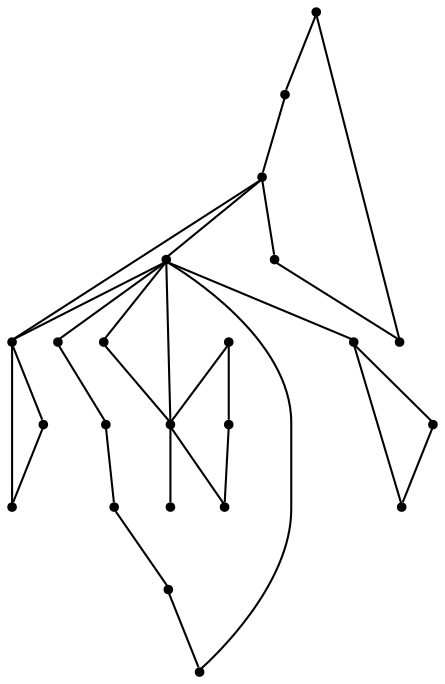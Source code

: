 graph {
  node [shape=point,comment="{\"directed\":false,\"doi\":\"10.1007/978-3-662-45803-7_11\",\"figure\":\"8\"}"]

  v0 [pos="1135.0057225102182,694.3861675430992"]
  v1 [pos="1065.955951488594,763.4223098351691"]
  v2 [pos="1100.4808369994062,625.2874314370911"]
  v3 [pos="1100.4808369994062,832.4584521272392"]
  v4 [pos="1065.9559514885943,970.5307367113792"]
  v5 [pos="996.9062440911277,728.9043659123332"]
  v6 [pos="996.9062440911277,866.9766504964733"]
  v7 [pos="996.9062440911277,625.2874314370911"]
  v8 [pos="893.2689813878328,832.4584521272392"]
  v9 [pos="962.3812949561584,901.4945944193092"]
  v10 [pos="927.8564094453465,1005.0489350806133"]
  v11 [pos="858.7440958770209,1005.0489350806133"]
  v12 [pos="893.2689813878328,728.9043659123332"]
  v13 [pos="789.694324855397,659.8056298063252"]
  v14 [pos="789.6943248553971,728.9043659123332"]
  v15 [pos="858.7440958770209,590.7694875142552"]
  v16 [pos="789.6943248553971,936.0127927885433"]
  v17 [pos="824.2192103662089,866.9766504964733"]
  v18 [pos="720.644553833773,797.9405082044033"]
  v19 [pos="755.169439344585,901.4945944193092"]
  v20 [pos="651.5947828121492,936.0127927885433"]
  v21 [pos="651.5947828121492,832.4584521272392"]
  v22 [pos="686.1196683229612,694.3861675430992"]

  v0 -- v1 [id="-1",pos="1135.0057225102182,694.3861675430992 1065.955951488594,763.4223098351691 1065.955951488594,763.4223098351691 1065.955951488594,763.4223098351691"]
  v20 -- v21 [id="-2",pos="651.5947828121492,936.0127927885433 651.5947828121492,832.4584521272392 651.5947828121492,832.4584521272392 651.5947828121492,832.4584521272392"]
  v18 -- v22 [id="-3",pos="720.644553833773,797.9405082044033 686.1196683229612,694.3861675430992 686.1196683229612,694.3861675430992 686.1196683229612,694.3861675430992"]
  v18 -- v8 [id="-4",pos="720.644553833773,797.9405082044033 893.2689813878328,832.4584521272392 893.2689813878328,832.4584521272392 893.2689813878328,832.4584521272392"]
  v18 -- v21 [id="-5",pos="720.644553833773,797.9405082044033 651.5947828121492,832.4584521272392 651.5947828121492,832.4584521272392 651.5947828121492,832.4584521272392"]
  v19 -- v20 [id="-6",pos="755.169439344585,901.4945944193092 651.5947828121492,936.0127927885433 651.5947828121492,936.0127927885433 651.5947828121492,936.0127927885433"]
  v19 -- v18 [id="-7",pos="755.169439344585,901.4945944193092 720.644553833773,797.9405082044033 720.644553833773,797.9405082044033 720.644553833773,797.9405082044033"]
  v16 -- v17 [id="-8",pos="789.6943248553971,936.0127927885433 824.2192103662089,866.9766504964733 824.2192103662089,866.9766504964733 824.2192103662089,866.9766504964733"]
  v14 -- v18 [id="-9",pos="789.6943248553971,728.9043659123332 720.644553833773,797.9405082044033 720.644553833773,797.9405082044033 720.644553833773,797.9405082044033"]
  v13 -- v15 [id="-10",pos="789.694324855397,659.8056298063252 858.7440958770209,590.7694875142552 858.7440958770209,590.7694875142552 858.7440958770209,590.7694875142552"]
  v17 -- v8 [id="-11",pos="824.2192103662089,866.9766504964733 893.2689813878328,832.4584521272392 893.2689813878328,832.4584521272392 893.2689813878328,832.4584521272392"]
  v11 -- v16 [id="-12",pos="858.7440958770209,1005.0489350806133 789.6943248553971,936.0127927885433 789.6943248553971,936.0127927885433 789.6943248553971,936.0127927885433"]
  v15 -- v12 [id="-13",pos="858.7440958770209,590.7694875142552 893.2689813878328,728.9043659123332 893.2689813878328,728.9043659123332 893.2689813878328,728.9043659123332"]
  v8 -- v6 [id="-14",pos="893.2689813878328,832.4584521272392 996.9062440911277,866.9766504964733 996.9062440911277,866.9766504964733 996.9062440911277,866.9766504964733"]
  v8 -- v14 [id="-15",pos="893.2689813878328,832.4584521272392 789.6943248553971,728.9043659123332 789.6943248553971,728.9043659123332 789.6943248553971,728.9043659123332"]
  v8 -- v12 [id="-16",pos="893.2689813878328,832.4584521272392 893.2689813878328,728.9043659123332 893.2689813878328,728.9043659123332 893.2689813878328,728.9043659123332"]
  v8 -- v9 [id="-17",pos="893.2689813878328,832.4584521272392 962.3812949561584,901.4945944193092 962.3812949561584,901.4945944193092 962.3812949561584,901.4945944193092"]
  v12 -- v13 [id="-18",pos="893.2689813878328,728.9043659123332 789.694324855397,659.8056298063252 789.694324855397,659.8056298063252 789.694324855397,659.8056298063252"]
  v12 -- v5 [id="-19",pos="893.2689813878328,728.9043659123332 996.9062440911277,728.9043659123332 996.9062440911277,728.9043659123332 996.9062440911277,728.9043659123332"]
  v10 -- v11 [id="-20",pos="927.8564094453465,1005.0489350806133 858.7440958770209,1005.0489350806133 858.7440958770209,1005.0489350806133 858.7440958770209,1005.0489350806133"]
  v9 -- v10 [id="-21",pos="962.3812949561584,901.4945944193092 927.8564094453465,1005.0489350806133 927.8564094453465,1005.0489350806133 927.8564094453465,1005.0489350806133"]
  v6 -- v3 [id="-22",pos="996.9062440911277,866.9766504964733 1100.4808369994062,832.4584521272392 1100.4808369994062,832.4584521272392 1100.4808369994062,832.4584521272392"]
  v5 -- v8 [id="-23",pos="996.9062440911277,728.9043659123332 893.2689813878328,832.4584521272392 893.2689813878328,832.4584521272392 893.2689813878328,832.4584521272392"]
  v5 -- v7 [id="-24",pos="996.9062440911277,728.9043659123332 996.9062440911277,625.2874314370911 996.9062440911277,625.2874314370911 996.9062440911277,625.2874314370911"]
  v7 -- v2 [id="-25",pos="996.9062440911277,625.2874314370911 1100.4808369994062,625.2874314370911 1100.4808369994062,625.2874314370911 1100.4808369994062,625.2874314370911"]
  v4 -- v6 [id="-26",pos="1065.9559514885943,970.5307367113792 996.9062440911277,866.9766504964733 996.9062440911277,866.9766504964733 996.9062440911277,866.9766504964733"]
  v1 -- v5 [id="-27",pos="1065.955951488594,763.4223098351691 996.9062440911277,728.9043659123332 996.9062440911277,728.9043659123332 996.9062440911277,728.9043659123332"]
  v3 -- v4 [id="-28",pos="1100.4808369994062,832.4584521272392 1065.9559514885943,970.5307367113792 1065.9559514885943,970.5307367113792 1065.9559514885943,970.5307367113792"]
  v2 -- v0 [id="-29",pos="1100.4808369994062,625.2874314370911 1135.0057225102182,694.3861675430992 1135.0057225102182,694.3861675430992 1135.0057225102182,694.3861675430992"]
}